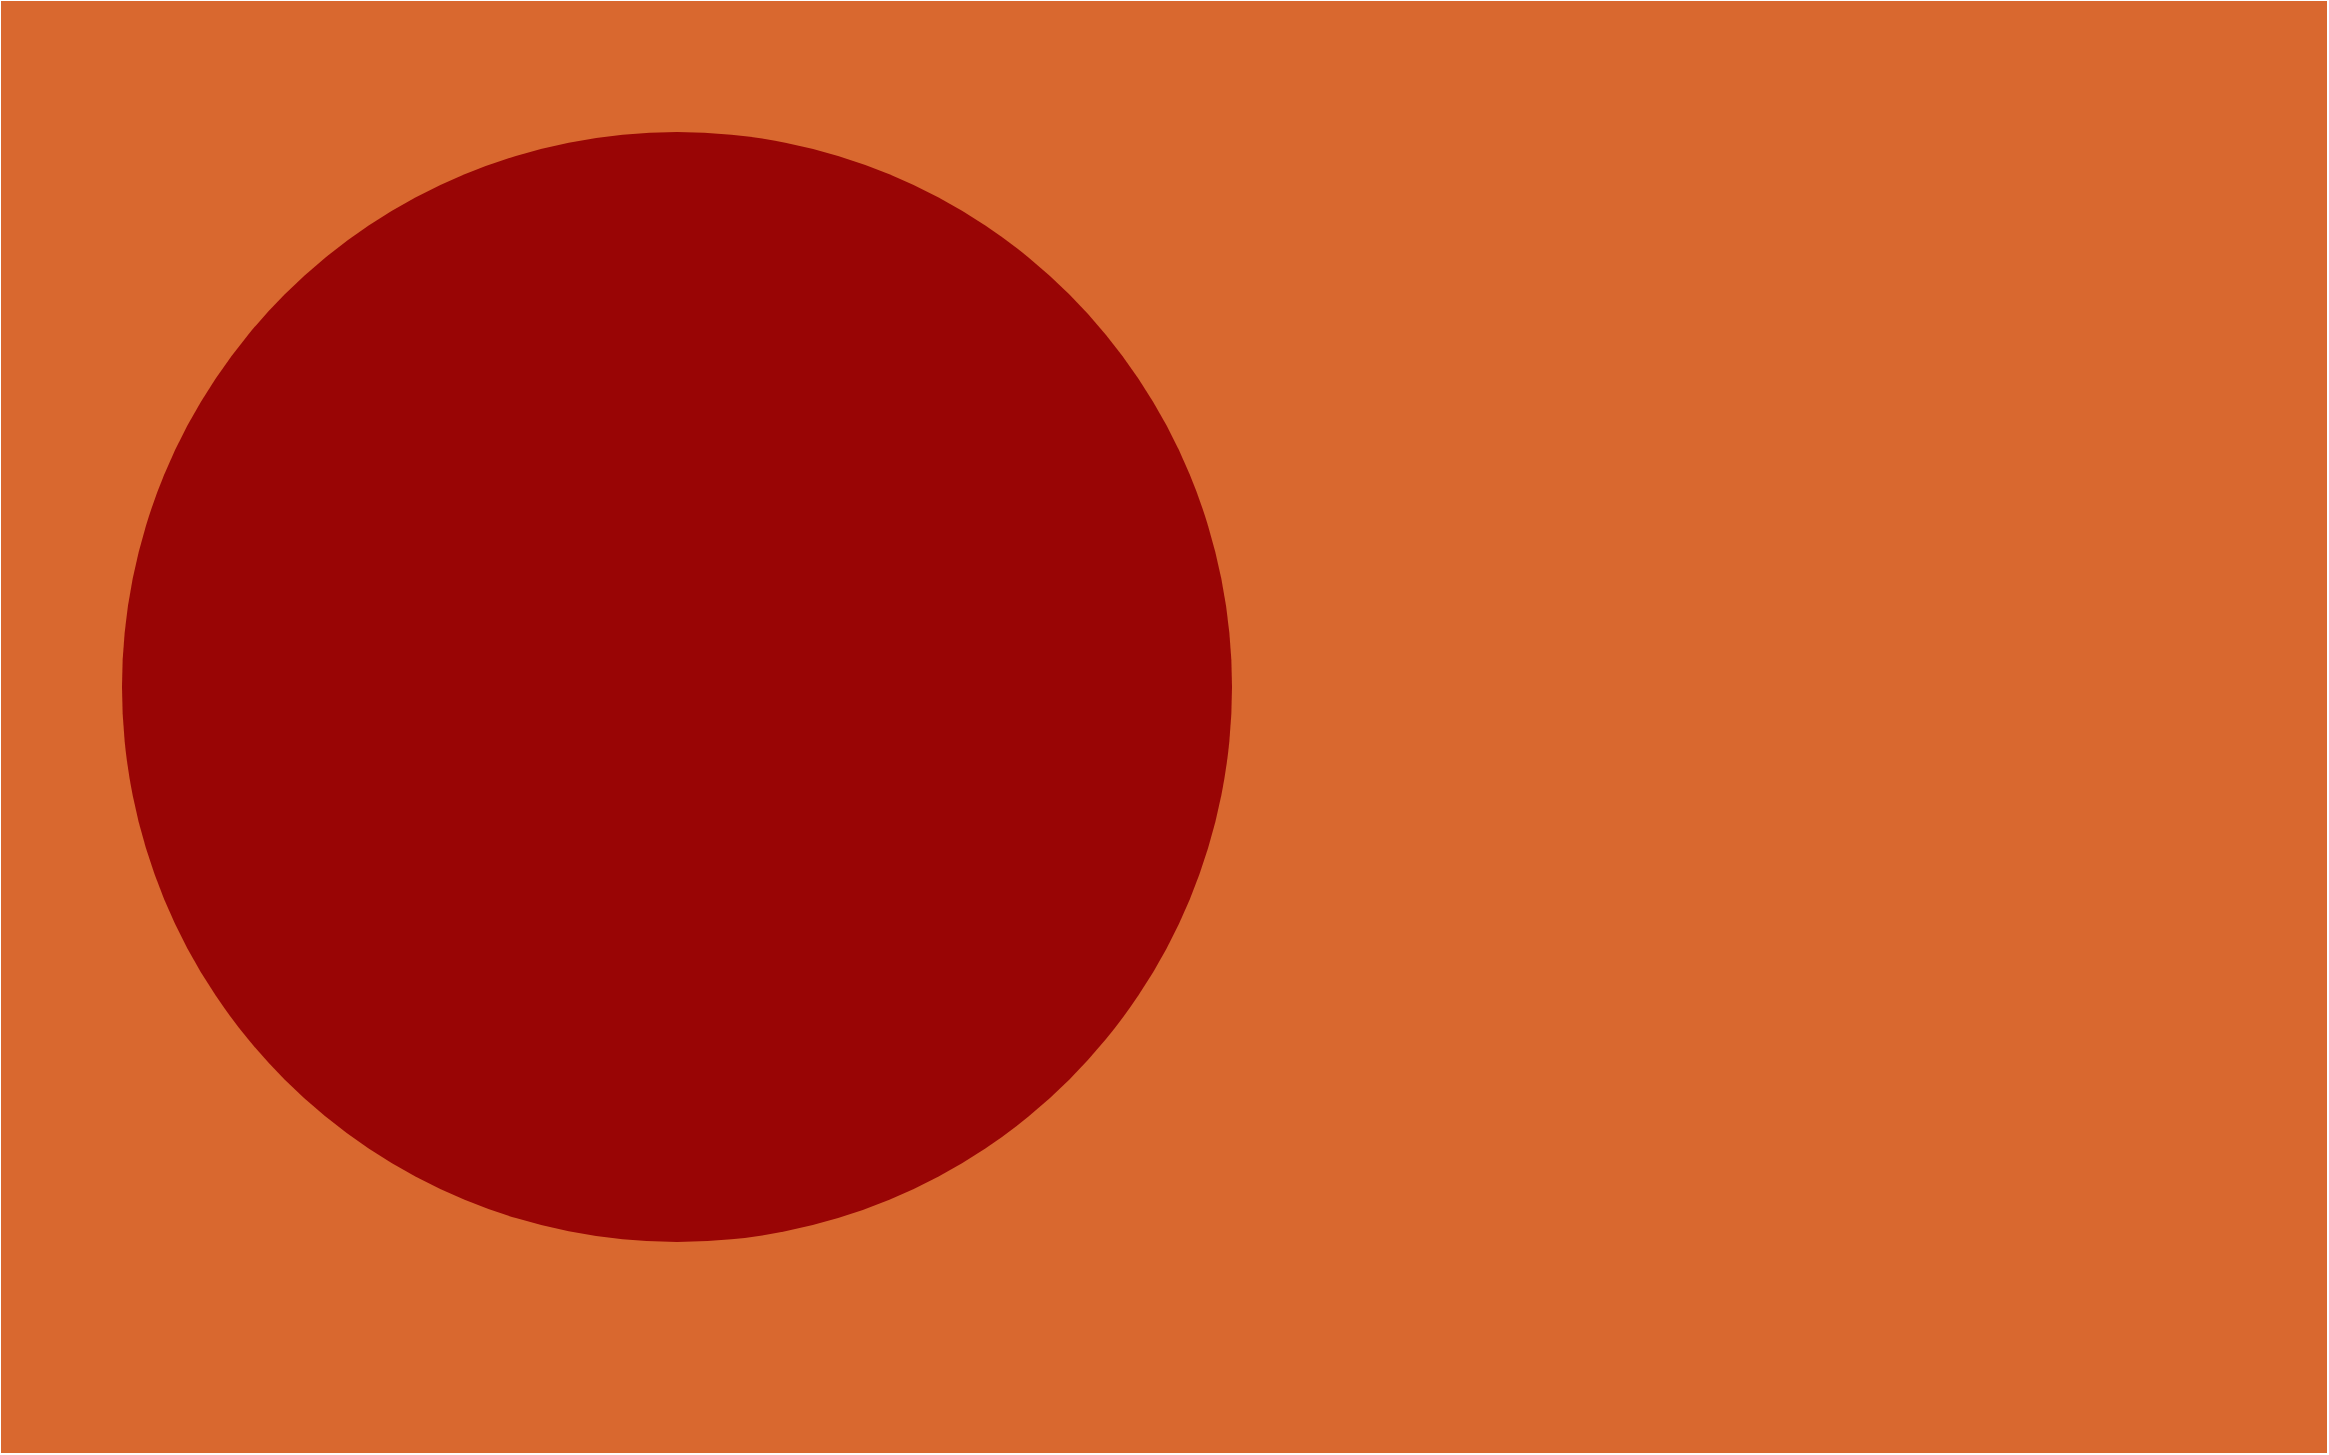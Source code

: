 <mxfile version="17.4.6" type="device"><diagram id="IBqex1zhh-nRB-KgisI_" name="Page-1"><mxGraphModel dx="2831" dy="955" grid="1" gridSize="10" guides="1" tooltips="1" connect="1" arrows="1" fold="1" page="1" pageScale="1" pageWidth="827" pageHeight="1169" math="0" shadow="0"><root><mxCell id="0"/><mxCell id="1" parent="0"/><mxCell id="hr3pmGPmI0bvWAnSNSm2-3" value="" style="rounded=0;whiteSpace=wrap;html=1;strokeColor=#D9682F;fillColor=#D9682F;" vertex="1" parent="1"><mxGeometry x="-10" y="585" width="1162" height="725" as="geometry"/></mxCell><mxCell id="hr3pmGPmI0bvWAnSNSm2-4" value="" style="ellipse;whiteSpace=wrap;html=1;aspect=fixed;gradientColor=none;gradientDirection=north;strokeColor=none;fillColor=#990505;" vertex="1" parent="1"><mxGeometry x="50" y="650" width="555" height="555" as="geometry"/></mxCell></root></mxGraphModel></diagram></mxfile>